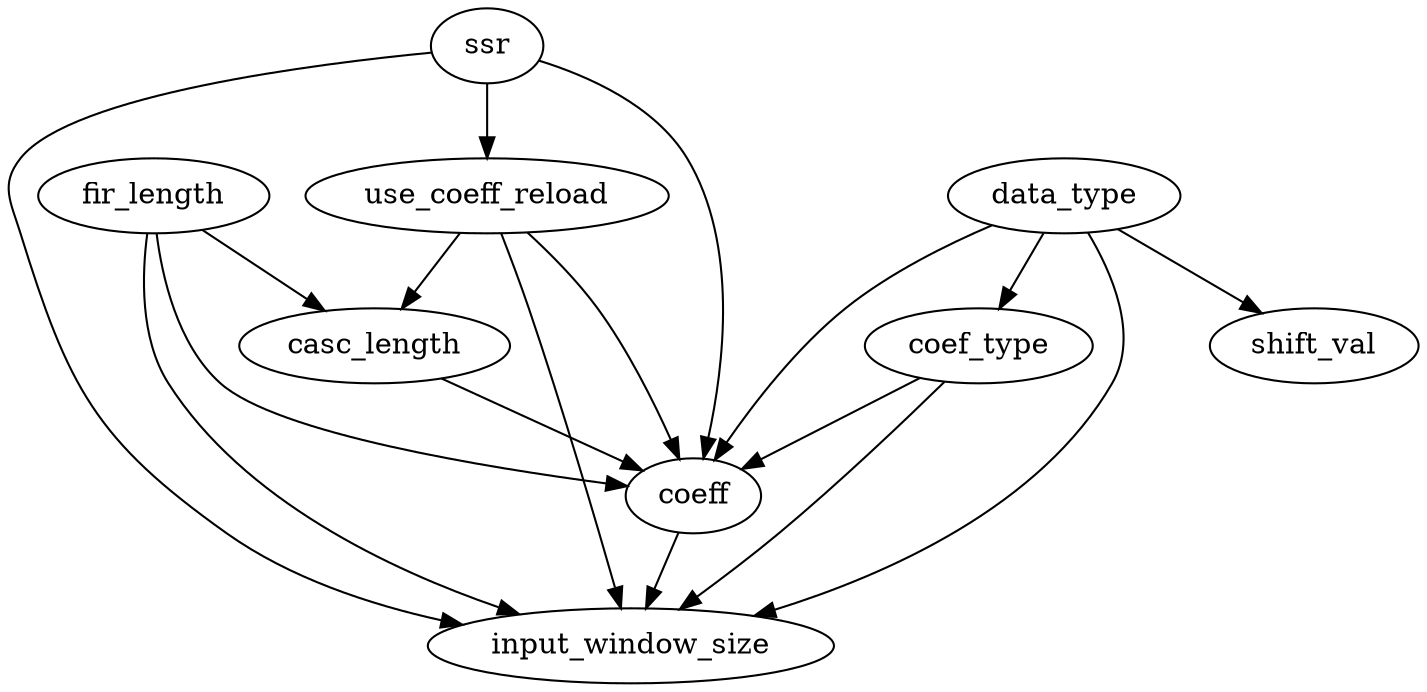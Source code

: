 digraph G {
use_coeff_reload -> casc_length;
fir_length -> casc_length;
data_type -> shift_val;
data_type -> coef_type;
ssr -> use_coeff_reload;
use_coeff_reload -> coeff;
coef_type -> coeff;
fir_length -> coeff;
data_type -> coeff;
casc_length -> coeff;
ssr -> coeff;
data_type -> input_window_size;
coef_type -> input_window_size;
use_coeff_reload -> input_window_size;
coeff -> input_window_size;
fir_length -> input_window_size;
ssr -> input_window_size;
}
